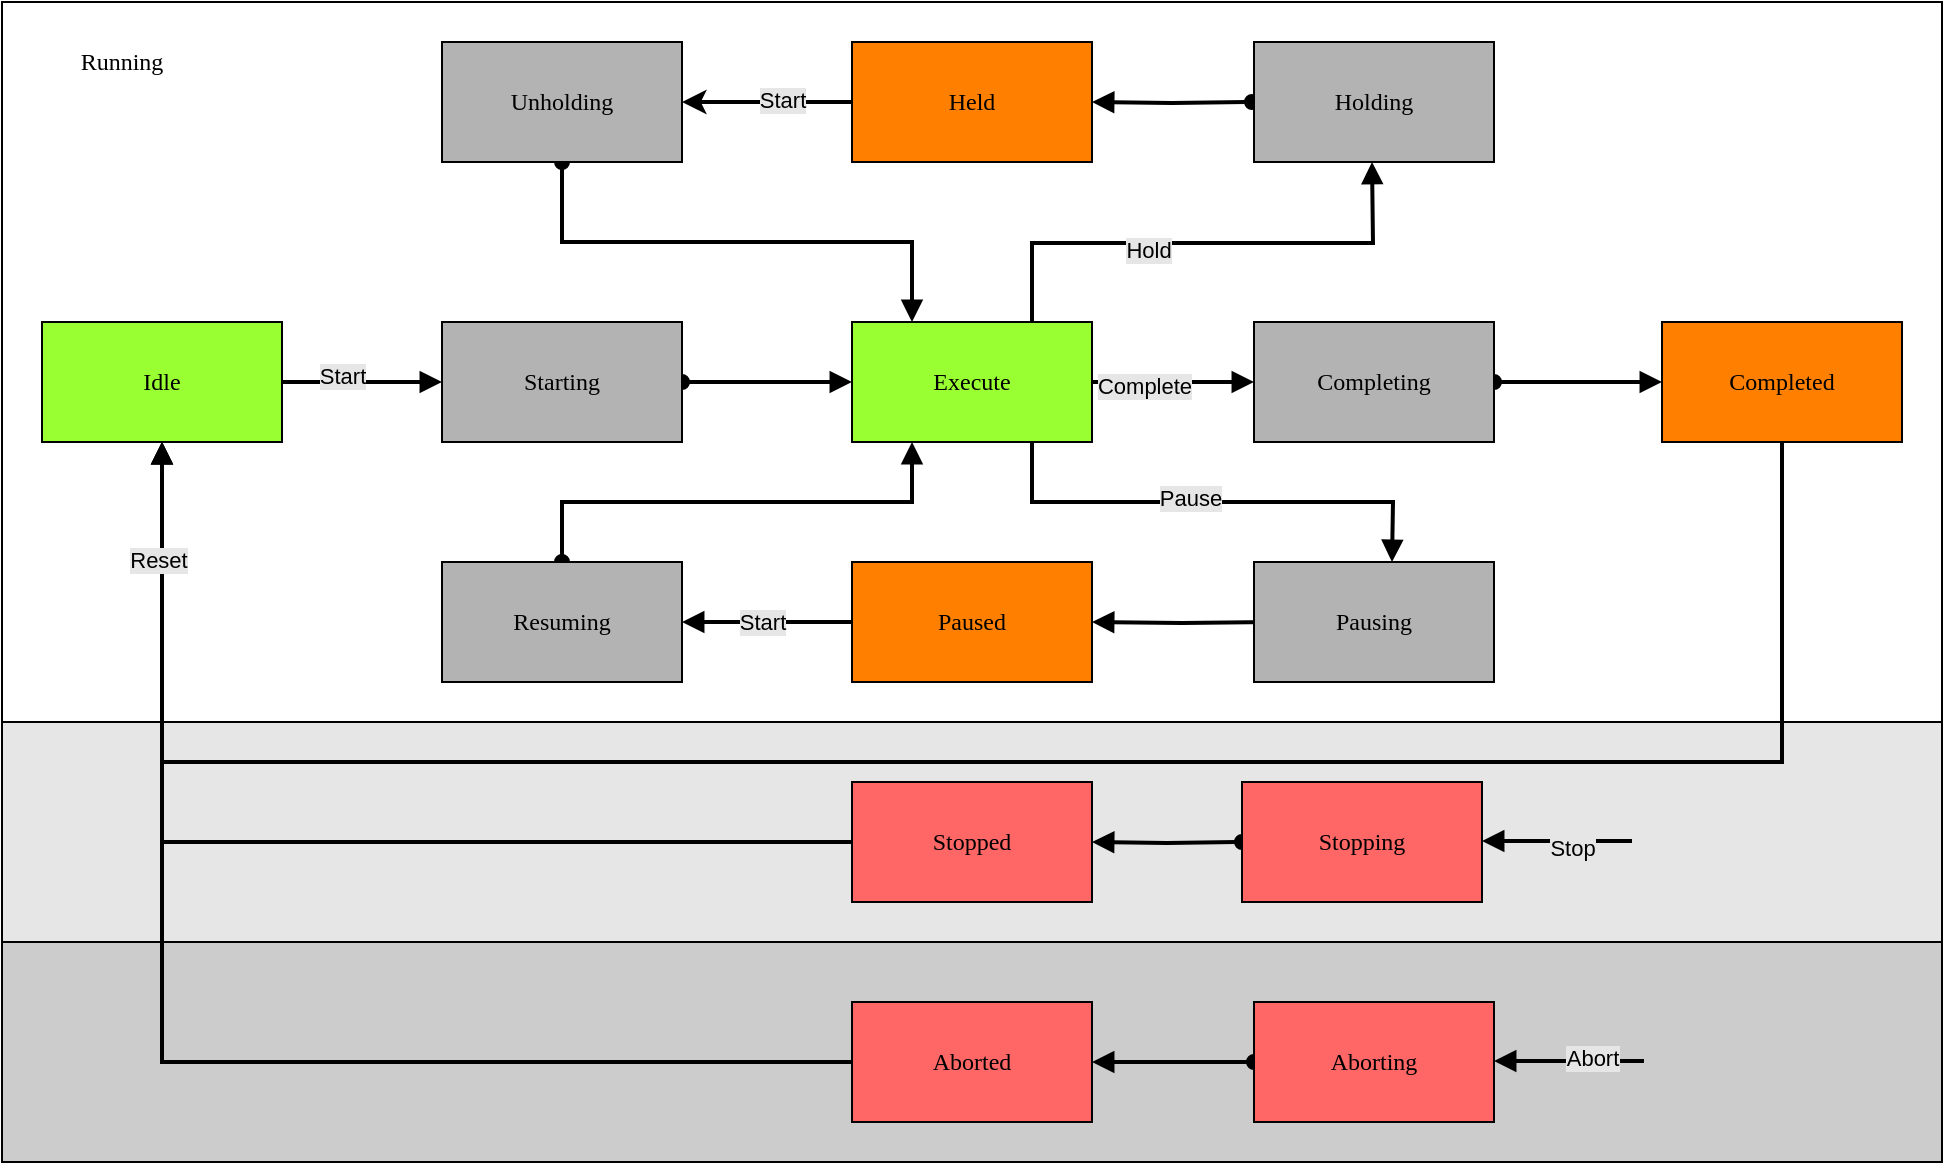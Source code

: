 <mxfile version="24.0.2" type="github" pages="5">
  <diagram name="ISA88" id="58cdce13-f638-feb5-8d6f-7d28b1aa9fa0">
    <mxGraphModel dx="1434" dy="782" grid="1" gridSize="10" guides="1" tooltips="1" connect="1" arrows="1" fold="1" page="1" pageScale="1" pageWidth="1169" pageHeight="827" background="none" math="0" shadow="0">
      <root>
        <mxCell id="0" />
        <mxCell id="1" parent="0" />
        <mxCell id="aAmiJ_XI5m1NhXgfSYHL-29" value="" style="rounded=0;whiteSpace=wrap;html=1;fontFamily=Helvetica;fontSize=11;fontColor=default;labelBackgroundColor=default;fillColor=#CCCCCC;" parent="1" vertex="1">
          <mxGeometry x="80" y="550" width="970" height="110" as="geometry" />
        </mxCell>
        <mxCell id="aAmiJ_XI5m1NhXgfSYHL-28" value="" style="rounded=0;whiteSpace=wrap;html=1;fontFamily=Helvetica;fontSize=11;fontColor=default;labelBackgroundColor=default;fillColor=#E6E6E6;" parent="1" vertex="1">
          <mxGeometry x="80" y="440" width="970" height="110" as="geometry" />
        </mxCell>
        <mxCell id="aAmiJ_XI5m1NhXgfSYHL-25" value="" style="rounded=0;whiteSpace=wrap;html=1;fontFamily=Helvetica;fontSize=11;fontColor=default;labelBackgroundColor=default;fillColor=#FFFFFF;" parent="1" vertex="1">
          <mxGeometry x="80" y="80" width="970" height="360" as="geometry" />
        </mxCell>
        <mxCell id="aAmiJ_XI5m1NhXgfSYHL-9" value="" style="edgeStyle=orthogonalEdgeStyle;rounded=0;orthogonalLoop=1;jettySize=auto;html=1;strokeWidth=2;" parent="1" source="382b91b5511bd0f7-7" target="aAmiJ_XI5m1NhXgfSYHL-3" edge="1">
          <mxGeometry relative="1" as="geometry" />
        </mxCell>
        <mxCell id="382b91b5511bd0f7-7" value="Held" style="rounded=0;whiteSpace=wrap;html=1;arcSize=24;fillColor=#FF8000;strokeColor=#000000;shadow=0;comic=0;labelBackgroundColor=none;fontFamily=Verdana;fontSize=12;fontColor=#000000;align=center;rotation=0;" parent="1" vertex="1">
          <mxGeometry x="505" y="100" width="120" height="60" as="geometry" />
        </mxCell>
        <mxCell id="qw5E-p2FazVa0dcF7oxH-25" style="edgeStyle=orthogonalEdgeStyle;rounded=0;orthogonalLoop=1;jettySize=auto;html=1;entryX=0.5;entryY=1;entryDx=0;entryDy=0;strokeColor=default;align=center;verticalAlign=middle;fontFamily=Helvetica;fontSize=11;fontColor=default;labelBackgroundColor=default;endArrow=block;endFill=1;exitX=0.75;exitY=0;exitDx=0;exitDy=0;strokeWidth=2;" parent="1" source="382b91b5511bd0f7-10" edge="1">
          <mxGeometry relative="1" as="geometry">
            <mxPoint x="765" y="160" as="targetPoint" />
          </mxGeometry>
        </mxCell>
        <mxCell id="aAmiJ_XI5m1NhXgfSYHL-33" value="Hold" style="edgeLabel;html=1;align=center;verticalAlign=middle;resizable=0;points=[];fontFamily=Helvetica;fontSize=11;fontColor=default;labelBackgroundColor=#E6E6E6;" parent="qw5E-p2FazVa0dcF7oxH-25" vertex="1" connectable="0">
          <mxGeometry x="-0.23" y="-2" relative="1" as="geometry">
            <mxPoint x="1" y="1" as="offset" />
          </mxGeometry>
        </mxCell>
        <mxCell id="aAmiJ_XI5m1NhXgfSYHL-14" style="edgeStyle=orthogonalEdgeStyle;rounded=0;orthogonalLoop=1;jettySize=auto;html=1;exitX=1;exitY=0.5;exitDx=0;exitDy=0;entryX=0;entryY=0.5;entryDx=0;entryDy=0;strokeColor=default;align=center;verticalAlign=middle;fontFamily=Helvetica;fontSize=11;fontColor=default;labelBackgroundColor=default;endArrow=block;endFill=1;strokeWidth=2;" parent="1" source="382b91b5511bd0f7-10" target="aAmiJ_XI5m1NhXgfSYHL-12" edge="1">
          <mxGeometry relative="1" as="geometry" />
        </mxCell>
        <mxCell id="aAmiJ_XI5m1NhXgfSYHL-36" value="Complete" style="edgeLabel;html=1;align=center;verticalAlign=middle;resizable=0;points=[];fontFamily=Helvetica;fontSize=11;fontColor=default;labelBackgroundColor=#E6E6E6;" parent="aAmiJ_XI5m1NhXgfSYHL-14" vertex="1" connectable="0">
          <mxGeometry x="-0.358" y="-2" relative="1" as="geometry">
            <mxPoint as="offset" />
          </mxGeometry>
        </mxCell>
        <mxCell id="382b91b5511bd0f7-10" value="Execute" style="rounded=0;whiteSpace=wrap;html=1;arcSize=24;fillColor=#99FF33;strokeColor=#000000;shadow=0;comic=0;labelBackgroundColor=none;fontFamily=Verdana;fontSize=12;fontColor=#000000;align=center;" parent="1" vertex="1">
          <mxGeometry x="505" y="240" width="120" height="60" as="geometry" />
        </mxCell>
        <mxCell id="qw5E-p2FazVa0dcF7oxH-10" value="Paused" style="rounded=0;whiteSpace=wrap;html=1;arcSize=24;fillColor=#FF8000;strokeColor=#000000;shadow=0;comic=0;labelBackgroundColor=none;fontFamily=Verdana;fontSize=12;fontColor=#000000;align=center;" parent="1" vertex="1">
          <mxGeometry x="505" y="360" width="120" height="60" as="geometry" />
        </mxCell>
        <mxCell id="qw5E-p2FazVa0dcF7oxH-51" value="" style="edgeStyle=orthogonalEdgeStyle;rounded=0;orthogonalLoop=1;jettySize=auto;html=1;strokeColor=default;align=center;verticalAlign=middle;fontFamily=Helvetica;fontSize=11;fontColor=default;labelBackgroundColor=default;endArrow=block;endFill=1;strokeWidth=2;startArrow=oval;startFill=1;" parent="1" target="382b91b5511bd0f7-7" edge="1">
          <mxGeometry relative="1" as="geometry">
            <mxPoint x="705" y="130" as="sourcePoint" />
          </mxGeometry>
        </mxCell>
        <mxCell id="qw5E-p2FazVa0dcF7oxH-49" value="" style="edgeStyle=orthogonalEdgeStyle;rounded=0;orthogonalLoop=1;jettySize=auto;html=1;strokeColor=default;align=center;verticalAlign=middle;fontFamily=Helvetica;fontSize=11;fontColor=default;labelBackgroundColor=default;endArrow=block;endFill=1;strokeWidth=2;" parent="1" target="qw5E-p2FazVa0dcF7oxH-10" edge="1">
          <mxGeometry relative="1" as="geometry">
            <mxPoint x="715" y="390" as="sourcePoint" />
          </mxGeometry>
        </mxCell>
        <mxCell id="qw5E-p2FazVa0dcF7oxH-26" style="edgeStyle=orthogonalEdgeStyle;rounded=0;orthogonalLoop=1;jettySize=auto;html=1;entryX=0.5;entryY=0;entryDx=0;entryDy=0;strokeColor=default;align=center;verticalAlign=middle;fontFamily=Helvetica;fontSize=11;fontColor=default;labelBackgroundColor=default;endArrow=block;endFill=1;exitX=0.75;exitY=1;exitDx=0;exitDy=0;strokeWidth=2;" parent="1" source="382b91b5511bd0f7-10" edge="1">
          <mxGeometry relative="1" as="geometry">
            <mxPoint x="775" y="360" as="targetPoint" />
          </mxGeometry>
        </mxCell>
        <mxCell id="aAmiJ_XI5m1NhXgfSYHL-34" value="Pause" style="edgeLabel;html=1;align=center;verticalAlign=middle;resizable=0;points=[];fontFamily=Helvetica;fontSize=11;fontColor=default;labelBackgroundColor=#E6E6E6;" parent="qw5E-p2FazVa0dcF7oxH-26" vertex="1" connectable="0">
          <mxGeometry x="-0.094" y="2" relative="1" as="geometry">
            <mxPoint as="offset" />
          </mxGeometry>
        </mxCell>
        <mxCell id="qw5E-p2FazVa0dcF7oxH-29" value="" style="edgeStyle=orthogonalEdgeStyle;rounded=0;orthogonalLoop=1;jettySize=auto;html=1;strokeColor=default;align=center;verticalAlign=middle;fontFamily=Helvetica;fontSize=11;fontColor=default;labelBackgroundColor=default;endArrow=block;endFill=1;entryX=0;entryY=0.5;entryDx=0;entryDy=0;strokeWidth=2;" parent="1" source="qw5E-p2FazVa0dcF7oxH-27" target="aAmiJ_XI5m1NhXgfSYHL-1" edge="1">
          <mxGeometry relative="1" as="geometry">
            <mxPoint x="225" y="270" as="targetPoint" />
          </mxGeometry>
        </mxCell>
        <mxCell id="aAmiJ_XI5m1NhXgfSYHL-31" value="Start" style="edgeLabel;html=1;align=center;verticalAlign=middle;resizable=0;points=[];fontFamily=Helvetica;fontSize=11;fontColor=default;labelBackgroundColor=#E6E6E6;" parent="qw5E-p2FazVa0dcF7oxH-29" vertex="1" connectable="0">
          <mxGeometry x="-0.25" y="3" relative="1" as="geometry">
            <mxPoint as="offset" />
          </mxGeometry>
        </mxCell>
        <mxCell id="qw5E-p2FazVa0dcF7oxH-27" value="Idle" style="rounded=0;whiteSpace=wrap;html=1;arcSize=24;fillColor=#99FF33;strokeColor=#000000;shadow=0;comic=0;labelBackgroundColor=none;fontFamily=Verdana;fontSize=12;fontColor=#000000;align=center;" parent="1" vertex="1">
          <mxGeometry x="100" y="240" width="120" height="60" as="geometry" />
        </mxCell>
        <mxCell id="qw5E-p2FazVa0dcF7oxH-45" style="edgeStyle=orthogonalEdgeStyle;rounded=0;orthogonalLoop=1;jettySize=auto;html=1;entryX=0.5;entryY=1;entryDx=0;entryDy=0;strokeColor=default;align=center;verticalAlign=middle;fontFamily=Helvetica;fontSize=11;fontColor=default;labelBackgroundColor=default;endArrow=block;endFill=1;strokeWidth=2;" parent="1" source="qw5E-p2FazVa0dcF7oxH-32" target="qw5E-p2FazVa0dcF7oxH-27" edge="1">
          <mxGeometry relative="1" as="geometry">
            <mxPoint x="95" y="420" as="targetPoint" />
          </mxGeometry>
        </mxCell>
        <mxCell id="qw5E-p2FazVa0dcF7oxH-32" value="Stopped" style="rounded=0;whiteSpace=wrap;html=1;arcSize=24;fillColor=#FF6666;strokeColor=#000000;shadow=0;comic=0;labelBackgroundColor=none;fontFamily=Verdana;fontSize=12;fontColor=#000000;align=center;" parent="1" vertex="1">
          <mxGeometry x="505" y="470" width="120" height="60" as="geometry" />
        </mxCell>
        <mxCell id="qw5E-p2FazVa0dcF7oxH-46" style="edgeStyle=orthogonalEdgeStyle;rounded=0;orthogonalLoop=1;jettySize=auto;html=1;strokeColor=default;align=center;verticalAlign=middle;fontFamily=Helvetica;fontSize=11;fontColor=default;labelBackgroundColor=default;endArrow=block;endFill=1;entryX=0.5;entryY=1;entryDx=0;entryDy=0;strokeWidth=2;" parent="1" source="qw5E-p2FazVa0dcF7oxH-33" target="qw5E-p2FazVa0dcF7oxH-27" edge="1">
          <mxGeometry relative="1" as="geometry">
            <mxPoint x="95" y="420.0" as="targetPoint" />
          </mxGeometry>
        </mxCell>
        <mxCell id="qw5E-p2FazVa0dcF7oxH-33" value="Aborted" style="rounded=0;whiteSpace=wrap;html=1;arcSize=24;fillColor=#FF6666;strokeColor=#000000;shadow=0;comic=0;labelBackgroundColor=none;fontFamily=Verdana;fontSize=12;fontColor=#000000;align=center;" parent="1" vertex="1">
          <mxGeometry x="505" y="580" width="120" height="60" as="geometry" />
        </mxCell>
        <mxCell id="aAmiJ_XI5m1NhXgfSYHL-19" style="edgeStyle=orthogonalEdgeStyle;rounded=0;orthogonalLoop=1;jettySize=auto;html=1;exitX=0.5;exitY=1;exitDx=0;exitDy=0;entryX=0.5;entryY=1;entryDx=0;entryDy=0;strokeColor=default;align=center;verticalAlign=middle;fontFamily=Helvetica;fontSize=11;fontColor=default;labelBackgroundColor=default;endArrow=block;endFill=1;strokeWidth=2;" parent="1" source="qw5E-p2FazVa0dcF7oxH-34" target="qw5E-p2FazVa0dcF7oxH-27" edge="1">
          <mxGeometry relative="1" as="geometry">
            <Array as="points">
              <mxPoint x="970" y="460" />
              <mxPoint x="160" y="460" />
            </Array>
          </mxGeometry>
        </mxCell>
        <mxCell id="aAmiJ_XI5m1NhXgfSYHL-39" value="Reset" style="edgeLabel;html=1;align=center;verticalAlign=middle;resizable=0;points=[];fontFamily=Helvetica;fontSize=11;fontColor=default;labelBackgroundColor=#E6E6E6;" parent="aAmiJ_XI5m1NhXgfSYHL-19" vertex="1" connectable="0">
          <mxGeometry x="0.896" y="2" relative="1" as="geometry">
            <mxPoint as="offset" />
          </mxGeometry>
        </mxCell>
        <mxCell id="qw5E-p2FazVa0dcF7oxH-34" value="Completed" style="rounded=0;whiteSpace=wrap;html=1;arcSize=24;fillColor=#FF8000;strokeColor=#000000;shadow=0;comic=0;labelBackgroundColor=none;fontFamily=Verdana;fontSize=12;fontColor=#000000;align=center;" parent="1" vertex="1">
          <mxGeometry x="910" y="240" width="120" height="60" as="geometry" />
        </mxCell>
        <mxCell id="qw5E-p2FazVa0dcF7oxH-41" value="" style="edgeStyle=orthogonalEdgeStyle;rounded=0;orthogonalLoop=1;jettySize=auto;html=1;strokeColor=default;align=center;verticalAlign=middle;fontFamily=Helvetica;fontSize=11;fontColor=default;labelBackgroundColor=default;endArrow=block;endFill=1;strokeWidth=2;startArrow=oval;startFill=1;" parent="1" target="qw5E-p2FazVa0dcF7oxH-32" edge="1">
          <mxGeometry relative="1" as="geometry">
            <mxPoint x="700" y="500" as="sourcePoint" />
          </mxGeometry>
        </mxCell>
        <mxCell id="qw5E-p2FazVa0dcF7oxH-43" value="" style="edgeStyle=orthogonalEdgeStyle;rounded=0;orthogonalLoop=1;jettySize=auto;html=1;strokeColor=default;align=center;verticalAlign=middle;fontFamily=Helvetica;fontSize=11;fontColor=default;labelBackgroundColor=default;endArrow=block;endFill=1;strokeWidth=2;startArrow=oval;startFill=1;exitX=0;exitY=0.5;exitDx=0;exitDy=0;" parent="1" source="aAmiJ_XI5m1NhXgfSYHL-21" target="qw5E-p2FazVa0dcF7oxH-33" edge="1">
          <mxGeometry relative="1" as="geometry">
            <mxPoint x="680" y="710" as="sourcePoint" />
          </mxGeometry>
        </mxCell>
        <mxCell id="aAmiJ_XI5m1NhXgfSYHL-18" style="edgeStyle=orthogonalEdgeStyle;rounded=0;orthogonalLoop=1;jettySize=auto;html=1;exitX=1;exitY=0.5;exitDx=0;exitDy=0;entryX=0;entryY=0.5;entryDx=0;entryDy=0;strokeColor=default;align=center;verticalAlign=middle;fontFamily=Helvetica;fontSize=11;fontColor=default;labelBackgroundColor=default;endArrow=block;endFill=1;strokeWidth=2;startArrow=oval;startFill=1;" parent="1" source="aAmiJ_XI5m1NhXgfSYHL-1" target="382b91b5511bd0f7-10" edge="1">
          <mxGeometry relative="1" as="geometry" />
        </mxCell>
        <mxCell id="aAmiJ_XI5m1NhXgfSYHL-1" value="Starting" style="rounded=0;whiteSpace=wrap;html=1;arcSize=24;fillColor=#B3B3B3;strokeColor=#000000;shadow=0;comic=0;labelBackgroundColor=none;fontFamily=Verdana;fontSize=12;fontColor=#000000;align=center;" parent="1" vertex="1">
          <mxGeometry x="300" y="240" width="120" height="60" as="geometry" />
        </mxCell>
        <mxCell id="aAmiJ_XI5m1NhXgfSYHL-2" value="Holding" style="rounded=0;whiteSpace=wrap;html=1;arcSize=24;fillColor=#B3B3B3;strokeColor=#000000;shadow=0;comic=0;labelBackgroundColor=none;fontFamily=Verdana;fontSize=12;fontColor=#000000;align=center;" parent="1" vertex="1">
          <mxGeometry x="706" y="100" width="120" height="60" as="geometry" />
        </mxCell>
        <mxCell id="aAmiJ_XI5m1NhXgfSYHL-16" style="edgeStyle=orthogonalEdgeStyle;rounded=0;orthogonalLoop=1;jettySize=auto;html=1;exitX=0.5;exitY=1;exitDx=0;exitDy=0;entryX=0.25;entryY=0;entryDx=0;entryDy=0;strokeColor=default;align=center;verticalAlign=middle;fontFamily=Helvetica;fontSize=11;fontColor=default;labelBackgroundColor=default;endArrow=block;endFill=1;strokeWidth=2;startArrow=oval;startFill=1;" parent="1" source="aAmiJ_XI5m1NhXgfSYHL-3" target="382b91b5511bd0f7-10" edge="1">
          <mxGeometry relative="1" as="geometry" />
        </mxCell>
        <mxCell id="aAmiJ_XI5m1NhXgfSYHL-32" value="Start" style="edgeLabel;html=1;align=center;verticalAlign=middle;resizable=0;points=[];fontFamily=Helvetica;fontSize=11;fontColor=default;labelBackgroundColor=#E6E6E6;" parent="aAmiJ_XI5m1NhXgfSYHL-16" vertex="1" connectable="0">
          <mxGeometry x="-0.2" relative="1" as="geometry">
            <mxPoint x="48" y="-71" as="offset" />
          </mxGeometry>
        </mxCell>
        <mxCell id="aAmiJ_XI5m1NhXgfSYHL-3" value="Unholding" style="rounded=0;whiteSpace=wrap;html=1;arcSize=24;fillColor=#B3B3B3;strokeColor=#000000;shadow=0;comic=0;labelBackgroundColor=none;fontFamily=Verdana;fontSize=12;fontColor=#000000;align=center;" parent="1" vertex="1">
          <mxGeometry x="300" y="100" width="120" height="60" as="geometry" />
        </mxCell>
        <mxCell id="aAmiJ_XI5m1NhXgfSYHL-4" value="Pausing" style="rounded=0;whiteSpace=wrap;html=1;arcSize=24;fillColor=#B3B3B3;strokeColor=#000000;shadow=0;comic=0;labelBackgroundColor=none;fontFamily=Verdana;fontSize=12;fontColor=#000000;align=center;" parent="1" vertex="1">
          <mxGeometry x="706" y="360" width="120" height="60" as="geometry" />
        </mxCell>
        <mxCell id="aAmiJ_XI5m1NhXgfSYHL-6" value="" style="edgeStyle=orthogonalEdgeStyle;rounded=0;orthogonalLoop=1;jettySize=auto;html=1;strokeColor=default;align=center;verticalAlign=middle;fontFamily=Helvetica;fontSize=11;fontColor=default;labelBackgroundColor=default;endArrow=block;endFill=1;strokeWidth=2;" parent="1" source="qw5E-p2FazVa0dcF7oxH-10" target="aAmiJ_XI5m1NhXgfSYHL-5" edge="1">
          <mxGeometry relative="1" as="geometry">
            <mxPoint x="505" y="390" as="sourcePoint" />
            <mxPoint x="285" y="300" as="targetPoint" />
          </mxGeometry>
        </mxCell>
        <mxCell id="aAmiJ_XI5m1NhXgfSYHL-17" style="edgeStyle=orthogonalEdgeStyle;rounded=0;orthogonalLoop=1;jettySize=auto;html=1;exitX=0.5;exitY=0;exitDx=0;exitDy=0;entryX=0.25;entryY=1;entryDx=0;entryDy=0;strokeColor=default;align=center;verticalAlign=middle;fontFamily=Helvetica;fontSize=11;fontColor=default;labelBackgroundColor=default;endArrow=block;endFill=1;strokeWidth=2;startArrow=oval;startFill=1;" parent="1" source="aAmiJ_XI5m1NhXgfSYHL-5" target="382b91b5511bd0f7-10" edge="1">
          <mxGeometry relative="1" as="geometry" />
        </mxCell>
        <mxCell id="aAmiJ_XI5m1NhXgfSYHL-35" value="Start" style="edgeLabel;html=1;align=center;verticalAlign=middle;resizable=0;points=[];fontFamily=Helvetica;fontSize=11;fontColor=default;labelBackgroundColor=#E6E6E6;" parent="aAmiJ_XI5m1NhXgfSYHL-17" vertex="1" connectable="0">
          <mxGeometry x="0.038" y="2" relative="1" as="geometry">
            <mxPoint x="8" y="62" as="offset" />
          </mxGeometry>
        </mxCell>
        <mxCell id="aAmiJ_XI5m1NhXgfSYHL-5" value="Resuming" style="rounded=0;whiteSpace=wrap;html=1;arcSize=24;fillColor=#B3B3B3;strokeColor=#000000;shadow=0;comic=0;labelBackgroundColor=none;fontFamily=Verdana;fontSize=12;fontColor=#000000;align=center;" parent="1" vertex="1">
          <mxGeometry x="300" y="360" width="120" height="60" as="geometry" />
        </mxCell>
        <mxCell id="aAmiJ_XI5m1NhXgfSYHL-15" value="" style="edgeStyle=orthogonalEdgeStyle;rounded=0;orthogonalLoop=1;jettySize=auto;html=1;strokeColor=default;align=center;verticalAlign=middle;fontFamily=Helvetica;fontSize=11;fontColor=default;labelBackgroundColor=default;endArrow=block;endFill=1;strokeWidth=2;startArrow=oval;startFill=1;" parent="1" source="aAmiJ_XI5m1NhXgfSYHL-12" target="qw5E-p2FazVa0dcF7oxH-34" edge="1">
          <mxGeometry relative="1" as="geometry" />
        </mxCell>
        <mxCell id="aAmiJ_XI5m1NhXgfSYHL-12" value="Completing" style="rounded=0;whiteSpace=wrap;html=1;arcSize=24;fillColor=#B3B3B3;strokeColor=#000000;shadow=0;comic=0;labelBackgroundColor=none;fontFamily=Verdana;fontSize=12;fontColor=#000000;align=center;" parent="1" vertex="1">
          <mxGeometry x="706" y="240" width="120" height="60" as="geometry" />
        </mxCell>
        <mxCell id="aAmiJ_XI5m1NhXgfSYHL-20" value="Stopping" style="rounded=0;whiteSpace=wrap;html=1;arcSize=24;fillColor=#FF6666;strokeColor=#000000;shadow=0;comic=0;labelBackgroundColor=none;fontFamily=Verdana;fontSize=12;fontColor=#000000;align=center;" parent="1" vertex="1">
          <mxGeometry x="700" y="470" width="120" height="60" as="geometry" />
        </mxCell>
        <mxCell id="aAmiJ_XI5m1NhXgfSYHL-21" value="Aborting" style="rounded=0;whiteSpace=wrap;html=1;arcSize=24;fillColor=#FF6666;strokeColor=#000000;shadow=0;comic=0;labelBackgroundColor=none;fontFamily=Verdana;fontSize=12;fontColor=#000000;align=center;" parent="1" vertex="1">
          <mxGeometry x="706" y="580" width="120" height="60" as="geometry" />
        </mxCell>
        <mxCell id="aAmiJ_XI5m1NhXgfSYHL-22" value="" style="edgeStyle=orthogonalEdgeStyle;rounded=0;orthogonalLoop=1;jettySize=auto;html=1;strokeColor=default;align=center;verticalAlign=middle;fontFamily=Helvetica;fontSize=11;fontColor=default;labelBackgroundColor=default;endArrow=block;endFill=1;strokeWidth=2;" parent="1" edge="1">
          <mxGeometry relative="1" as="geometry">
            <mxPoint x="895" y="499.5" as="sourcePoint" />
            <mxPoint x="820" y="499.5" as="targetPoint" />
          </mxGeometry>
        </mxCell>
        <mxCell id="aAmiJ_XI5m1NhXgfSYHL-37" value="Stop" style="edgeLabel;html=1;align=center;verticalAlign=middle;resizable=0;points=[];fontFamily=Helvetica;fontSize=11;fontColor=default;labelBackgroundColor=#E6E6E6;" parent="aAmiJ_XI5m1NhXgfSYHL-22" vertex="1" connectable="0">
          <mxGeometry x="-0.2" y="3" relative="1" as="geometry">
            <mxPoint as="offset" />
          </mxGeometry>
        </mxCell>
        <mxCell id="aAmiJ_XI5m1NhXgfSYHL-23" value="" style="edgeStyle=orthogonalEdgeStyle;rounded=0;orthogonalLoop=1;jettySize=auto;html=1;strokeColor=default;align=center;verticalAlign=middle;fontFamily=Helvetica;fontSize=11;fontColor=default;labelBackgroundColor=default;endArrow=block;endFill=1;strokeWidth=2;" parent="1" edge="1">
          <mxGeometry relative="1" as="geometry">
            <mxPoint x="901" y="609.5" as="sourcePoint" />
            <mxPoint x="826" y="609.5" as="targetPoint" />
          </mxGeometry>
        </mxCell>
        <mxCell id="aAmiJ_XI5m1NhXgfSYHL-38" value="Abort" style="edgeLabel;html=1;align=center;verticalAlign=middle;resizable=0;points=[];fontFamily=Helvetica;fontSize=11;fontColor=default;labelBackgroundColor=#E6E6E6;" parent="aAmiJ_XI5m1NhXgfSYHL-23" vertex="1" connectable="0">
          <mxGeometry x="-0.307" y="-2" relative="1" as="geometry">
            <mxPoint as="offset" />
          </mxGeometry>
        </mxCell>
        <mxCell id="aAmiJ_XI5m1NhXgfSYHL-27" value="Running" style="rounded=0;whiteSpace=wrap;html=1;arcSize=24;fillColor=none;strokeColor=none;shadow=0;comic=0;labelBackgroundColor=none;fontFamily=Verdana;fontSize=12;fontColor=#000000;align=center;" parent="1" vertex="1">
          <mxGeometry x="80" y="80" width="120" height="60" as="geometry" />
        </mxCell>
      </root>
    </mxGraphModel>
  </diagram>
  <diagram name="Observer" id="914L2Pp38VZ-iM2Vx1l2">
    <mxGraphModel dx="1434" dy="782" grid="1" gridSize="10" guides="1" tooltips="1" connect="1" arrows="1" fold="1" page="1" pageScale="1" pageWidth="1169" pageHeight="827" math="0" shadow="0">
      <root>
        <mxCell id="0" />
        <mxCell id="1" parent="0" />
        <mxCell id="Qbpo_AQR7p0ZwZ3TXR_l-1" value="FB_Observer" style="swimlane;fontStyle=1;align=center;verticalAlign=top;childLayout=stackLayout;horizontal=1;startSize=26;horizontalStack=0;resizeParent=1;resizeParentMax=0;resizeLast=0;collapsible=1;marginBottom=0;whiteSpace=wrap;html=1;fontFamily=Helvetica;fontSize=11;fontColor=default;labelBackgroundColor=default;" parent="1" vertex="1">
          <mxGeometry x="180" y="180" width="160" height="112" as="geometry" />
        </mxCell>
        <mxCell id="Qbpo_AQR7p0ZwZ3TXR_l-3" value="" style="line;strokeWidth=1;fillColor=none;align=left;verticalAlign=middle;spacingTop=-1;spacingLeft=3;spacingRight=3;rotatable=0;labelPosition=right;points=[];portConstraint=eastwest;strokeColor=inherit;fontFamily=Helvetica;fontSize=11;fontColor=default;labelBackgroundColor=default;" parent="Qbpo_AQR7p0ZwZ3TXR_l-1" vertex="1">
          <mxGeometry y="26" width="160" height="8" as="geometry" />
        </mxCell>
        <mxCell id="Qbpo_AQR7p0ZwZ3TXR_l-5" value="+ M_Attach" style="text;strokeColor=none;fillColor=none;align=left;verticalAlign=top;spacingLeft=4;spacingRight=4;overflow=hidden;rotatable=0;points=[[0,0.5],[1,0.5]];portConstraint=eastwest;whiteSpace=wrap;html=1;fontFamily=Helvetica;fontSize=11;fontColor=default;labelBackgroundColor=default;" parent="Qbpo_AQR7p0ZwZ3TXR_l-1" vertex="1">
          <mxGeometry y="34" width="160" height="26" as="geometry" />
        </mxCell>
        <mxCell id="Qbpo_AQR7p0ZwZ3TXR_l-4" value="+ M_Dettach" style="text;strokeColor=none;fillColor=none;align=left;verticalAlign=top;spacingLeft=4;spacingRight=4;overflow=hidden;rotatable=0;points=[[0,0.5],[1,0.5]];portConstraint=eastwest;whiteSpace=wrap;html=1;fontFamily=Helvetica;fontSize=11;fontColor=default;labelBackgroundColor=default;" parent="Qbpo_AQR7p0ZwZ3TXR_l-1" vertex="1">
          <mxGeometry y="60" width="160" height="26" as="geometry" />
        </mxCell>
        <mxCell id="Qbpo_AQR7p0ZwZ3TXR_l-6" value="+ M_Notify" style="text;strokeColor=none;fillColor=none;align=left;verticalAlign=top;spacingLeft=4;spacingRight=4;overflow=hidden;rotatable=0;points=[[0,0.5],[1,0.5]];portConstraint=eastwest;whiteSpace=wrap;html=1;fontFamily=Helvetica;fontSize=11;fontColor=default;labelBackgroundColor=default;" parent="Qbpo_AQR7p0ZwZ3TXR_l-1" vertex="1">
          <mxGeometry y="86" width="160" height="26" as="geometry" />
        </mxCell>
      </root>
    </mxGraphModel>
  </diagram>
  <diagram name="Concept" id="hIiaKfXWYesgnnnfrlfd">
    <mxGraphModel dx="1434" dy="782" grid="1" gridSize="10" guides="1" tooltips="1" connect="1" arrows="1" fold="1" page="1" pageScale="1" pageWidth="1169" pageHeight="827" math="0" shadow="0">
      <root>
        <mxCell id="0" />
        <mxCell id="1" parent="0" />
        <mxCell id="HTkEX30O9q5oVhzSK92n-1" value="Concept" style="swimlane;startSize=20;horizontal=1;containerType=tree;newEdgeStyle={&quot;edgeStyle&quot;:&quot;elbowEdgeStyle&quot;,&quot;startArrow&quot;:&quot;none&quot;,&quot;endArrow&quot;:&quot;none&quot;};" parent="1" vertex="1">
          <mxGeometry x="230" y="150" width="680" height="220" as="geometry" />
        </mxCell>
        <mxCell id="HTkEX30O9q5oVhzSK92n-10" style="edgeStyle=elbowEdgeStyle;rounded=0;orthogonalLoop=1;jettySize=auto;html=1;startArrow=none;endArrow=none;exitX=0.5;exitY=0;exitDx=0;exitDy=0;" parent="HTkEX30O9q5oVhzSK92n-1" source="HTkEX30O9q5oVhzSK92n-7" edge="1">
          <mxGeometry relative="1" as="geometry">
            <mxPoint x="200" y="120" as="targetPoint" />
            <Array as="points">
              <mxPoint x="340" y="130" />
            </Array>
          </mxGeometry>
        </mxCell>
        <mxCell id="HTkEX30O9q5oVhzSK92n-7" value="FB_Cylinder" style="whiteSpace=wrap;html=1;align=center;verticalAlign=middle;treeFolding=1;treeMoving=1;newEdgeStyle={&quot;edgeStyle&quot;:&quot;elbowEdgeStyle&quot;,&quot;startArrow&quot;:&quot;none&quot;,&quot;endArrow&quot;:&quot;none&quot;};" parent="HTkEX30O9q5oVhzSK92n-1" vertex="1">
          <mxGeometry x="290" y="140" width="100" height="60" as="geometry" />
        </mxCell>
        <UserObject label="FB_Component" treeRoot="1" id="HTkEX30O9q5oVhzSK92n-4">
          <mxCell style="whiteSpace=wrap;html=1;align=center;treeFolding=1;treeMoving=1;newEdgeStyle={&quot;edgeStyle&quot;:&quot;elbowEdgeStyle&quot;,&quot;startArrow&quot;:&quot;none&quot;,&quot;endArrow&quot;:&quot;none&quot;};" parent="HTkEX30O9q5oVhzSK92n-1" vertex="1">
            <mxGeometry x="280" y="40" width="120" height="60" as="geometry" />
          </mxCell>
        </UserObject>
        <mxCell id="HTkEX30O9q5oVhzSK92n-3" value="" style="edgeStyle=elbowEdgeStyle;elbow=vertical;sourcePerimeterSpacing=0;targetPerimeterSpacing=0;startArrow=none;endArrow=none;rounded=0;curved=0;" parent="HTkEX30O9q5oVhzSK92n-1" source="HTkEX30O9q5oVhzSK92n-4" target="HTkEX30O9q5oVhzSK92n-6" edge="1">
          <mxGeometry relative="1" as="geometry" />
        </mxCell>
        <mxCell id="HTkEX30O9q5oVhzSK92n-6" value="FB_Cylinder" style="whiteSpace=wrap;html=1;align=center;verticalAlign=middle;treeFolding=1;treeMoving=1;newEdgeStyle={&quot;edgeStyle&quot;:&quot;elbowEdgeStyle&quot;,&quot;startArrow&quot;:&quot;none&quot;,&quot;endArrow&quot;:&quot;none&quot;};" parent="HTkEX30O9q5oVhzSK92n-1" vertex="1">
          <mxGeometry x="150" y="140" width="100" height="60" as="geometry" />
        </mxCell>
        <mxCell id="HTkEX30O9q5oVhzSK92n-2" value="" style="edgeStyle=elbowEdgeStyle;elbow=vertical;sourcePerimeterSpacing=0;targetPerimeterSpacing=0;startArrow=none;endArrow=none;rounded=0;curved=0;" parent="HTkEX30O9q5oVhzSK92n-1" source="HTkEX30O9q5oVhzSK92n-4" target="HTkEX30O9q5oVhzSK92n-5" edge="1">
          <mxGeometry relative="1" as="geometry" />
        </mxCell>
        <mxCell id="HTkEX30O9q5oVhzSK92n-5" value="FB_Axis" style="whiteSpace=wrap;html=1;align=center;verticalAlign=middle;treeFolding=1;treeMoving=1;newEdgeStyle={&quot;edgeStyle&quot;:&quot;elbowEdgeStyle&quot;,&quot;startArrow&quot;:&quot;none&quot;,&quot;endArrow&quot;:&quot;none&quot;};" parent="HTkEX30O9q5oVhzSK92n-1" vertex="1">
          <mxGeometry x="10" y="140" width="100" height="60" as="geometry" />
        </mxCell>
        <mxCell id="HTkEX30O9q5oVhzSK92n-12" style="edgeStyle=elbowEdgeStyle;rounded=0;orthogonalLoop=1;jettySize=auto;html=1;startArrow=none;endArrow=none;exitX=0.5;exitY=0;exitDx=0;exitDy=0;" parent="HTkEX30O9q5oVhzSK92n-1" source="HTkEX30O9q5oVhzSK92n-11" edge="1">
          <mxGeometry relative="1" as="geometry">
            <mxPoint x="270" y="120" as="targetPoint" />
            <Array as="points">
              <mxPoint x="480" y="130" />
            </Array>
          </mxGeometry>
        </mxCell>
        <mxCell id="HTkEX30O9q5oVhzSK92n-11" value="FB_Contactor" style="whiteSpace=wrap;html=1;align=center;verticalAlign=middle;treeFolding=1;treeMoving=1;newEdgeStyle={&quot;edgeStyle&quot;:&quot;elbowEdgeStyle&quot;,&quot;startArrow&quot;:&quot;none&quot;,&quot;endArrow&quot;:&quot;none&quot;};" parent="HTkEX30O9q5oVhzSK92n-1" vertex="1">
          <mxGeometry x="430" y="140" width="100" height="60" as="geometry" />
        </mxCell>
        <mxCell id="HTkEX30O9q5oVhzSK92n-14" style="edgeStyle=elbowEdgeStyle;rounded=0;orthogonalLoop=1;jettySize=auto;html=1;startArrow=none;endArrow=none;exitX=0.5;exitY=0;exitDx=0;exitDy=0;" parent="HTkEX30O9q5oVhzSK92n-1" source="HTkEX30O9q5oVhzSK92n-13" edge="1">
          <mxGeometry relative="1" as="geometry">
            <mxPoint x="340" y="120" as="targetPoint" />
            <Array as="points">
              <mxPoint x="620" y="120" />
            </Array>
          </mxGeometry>
        </mxCell>
        <mxCell id="HTkEX30O9q5oVhzSK92n-13" value="FB_Motor" style="whiteSpace=wrap;html=1;align=center;verticalAlign=middle;treeFolding=1;treeMoving=1;newEdgeStyle={&quot;edgeStyle&quot;:&quot;elbowEdgeStyle&quot;,&quot;startArrow&quot;:&quot;none&quot;,&quot;endArrow&quot;:&quot;none&quot;};" parent="HTkEX30O9q5oVhzSK92n-1" vertex="1">
          <mxGeometry x="570" y="140" width="100" height="60" as="geometry" />
        </mxCell>
      </root>
    </mxGraphModel>
  </diagram>
  <diagram name="ClassDiagramm" id="V2hrDt4HMz5xzXOxVcgy">
    <mxGraphModel dx="1434" dy="782" grid="1" gridSize="10" guides="1" tooltips="1" connect="1" arrows="1" fold="1" page="1" pageScale="1" pageWidth="1169" pageHeight="827" math="0" shadow="0">
      <root>
        <mxCell id="0" />
        <mxCell id="1" parent="0" />
        <mxCell id="Qbpo_AQR7p0ZwZ3TXR_l-1" value="FB_Observer" style="swimlane;fontStyle=1;align=center;verticalAlign=top;childLayout=stackLayout;horizontal=1;startSize=26;horizontalStack=0;resizeParent=1;resizeParentMax=0;resizeLast=0;collapsible=1;marginBottom=0;whiteSpace=wrap;html=1;fontFamily=Helvetica;fontSize=11;fontColor=default;labelBackgroundColor=default;" parent="1" vertex="1">
          <mxGeometry x="425" y="120" width="160" height="112" as="geometry" />
        </mxCell>
        <mxCell id="Qbpo_AQR7p0ZwZ3TXR_l-3" value="" style="line;strokeWidth=1;fillColor=none;align=left;verticalAlign=middle;spacingTop=-1;spacingLeft=3;spacingRight=3;rotatable=0;labelPosition=right;points=[];portConstraint=eastwest;strokeColor=inherit;fontFamily=Helvetica;fontSize=11;fontColor=default;labelBackgroundColor=default;" parent="Qbpo_AQR7p0ZwZ3TXR_l-1" vertex="1">
          <mxGeometry y="26" width="160" height="8" as="geometry" />
        </mxCell>
        <mxCell id="Qbpo_AQR7p0ZwZ3TXR_l-5" value="+ M_Attach" style="text;strokeColor=none;fillColor=none;align=left;verticalAlign=top;spacingLeft=4;spacingRight=4;overflow=hidden;rotatable=0;points=[[0,0.5],[1,0.5]];portConstraint=eastwest;whiteSpace=wrap;html=1;fontFamily=Helvetica;fontSize=11;fontColor=default;labelBackgroundColor=default;" parent="Qbpo_AQR7p0ZwZ3TXR_l-1" vertex="1">
          <mxGeometry y="34" width="160" height="26" as="geometry" />
        </mxCell>
        <mxCell id="Qbpo_AQR7p0ZwZ3TXR_l-4" value="+ M_Dettach" style="text;strokeColor=none;fillColor=none;align=left;verticalAlign=top;spacingLeft=4;spacingRight=4;overflow=hidden;rotatable=0;points=[[0,0.5],[1,0.5]];portConstraint=eastwest;whiteSpace=wrap;html=1;fontFamily=Helvetica;fontSize=11;fontColor=default;labelBackgroundColor=default;" parent="Qbpo_AQR7p0ZwZ3TXR_l-1" vertex="1">
          <mxGeometry y="60" width="160" height="26" as="geometry" />
        </mxCell>
        <mxCell id="Qbpo_AQR7p0ZwZ3TXR_l-6" value="+ M_Notify" style="text;strokeColor=none;fillColor=none;align=left;verticalAlign=top;spacingLeft=4;spacingRight=4;overflow=hidden;rotatable=0;points=[[0,0.5],[1,0.5]];portConstraint=eastwest;whiteSpace=wrap;html=1;fontFamily=Helvetica;fontSize=11;fontColor=default;labelBackgroundColor=default;" parent="Qbpo_AQR7p0ZwZ3TXR_l-1" vertex="1">
          <mxGeometry y="86" width="160" height="26" as="geometry" />
        </mxCell>
        <mxCell id="0tdX4Zs2UTPxNcRnrTzF-1" value="FB_Comonent" style="swimlane;fontStyle=1;align=center;verticalAlign=top;childLayout=stackLayout;horizontal=1;startSize=26;horizontalStack=0;resizeParent=1;resizeParentMax=0;resizeLast=0;collapsible=1;marginBottom=0;whiteSpace=wrap;html=1;fontFamily=Helvetica;fontSize=11;fontColor=default;labelBackgroundColor=default;fillColor=default;" parent="1" vertex="1">
          <mxGeometry x="110" y="120" width="160" height="206" as="geometry" />
        </mxCell>
        <mxCell id="0tdX4Zs2UTPxNcRnrTzF-5" value="+ P_Observer" style="text;strokeColor=none;fillColor=none;align=left;verticalAlign=top;spacingLeft=4;spacingRight=4;overflow=hidden;rotatable=0;points=[[0,0.5],[1,0.5]];portConstraint=eastwest;whiteSpace=wrap;html=1;fontFamily=Helvetica;fontSize=11;fontColor=default;labelBackgroundColor=default;" parent="0tdX4Zs2UTPxNcRnrTzF-1" vertex="1">
          <mxGeometry y="26" width="160" height="26" as="geometry" />
        </mxCell>
        <mxCell id="0tdX4Zs2UTPxNcRnrTzF-7" value="+ P_Event" style="text;strokeColor=none;fillColor=none;align=left;verticalAlign=top;spacingLeft=4;spacingRight=4;overflow=hidden;rotatable=0;points=[[0,0.5],[1,0.5]];portConstraint=eastwest;whiteSpace=wrap;html=1;fontFamily=Helvetica;fontSize=11;fontColor=default;labelBackgroundColor=default;" parent="0tdX4Zs2UTPxNcRnrTzF-1" vertex="1">
          <mxGeometry y="52" width="160" height="26" as="geometry" />
        </mxCell>
        <mxCell id="SXqQzHBppp00uCxAiMKt-13" value="+ P_Sequence" style="text;strokeColor=none;fillColor=none;align=left;verticalAlign=top;spacingLeft=4;spacingRight=4;overflow=hidden;rotatable=0;points=[[0,0.5],[1,0.5]];portConstraint=eastwest;whiteSpace=wrap;html=1;fontFamily=Helvetica;fontSize=11;fontColor=default;labelBackgroundColor=default;" vertex="1" parent="0tdX4Zs2UTPxNcRnrTzF-1">
          <mxGeometry y="78" width="160" height="26" as="geometry" />
        </mxCell>
        <mxCell id="0tdX4Zs2UTPxNcRnrTzF-8" value="+ P_State" style="text;strokeColor=none;fillColor=none;align=left;verticalAlign=top;spacingLeft=4;spacingRight=4;overflow=hidden;rotatable=0;points=[[0,0.5],[1,0.5]];portConstraint=eastwest;whiteSpace=wrap;html=1;fontFamily=Helvetica;fontSize=11;fontColor=default;labelBackgroundColor=default;" parent="0tdX4Zs2UTPxNcRnrTzF-1" vertex="1">
          <mxGeometry y="104" width="160" height="26" as="geometry" />
        </mxCell>
        <mxCell id="0tdX4Zs2UTPxNcRnrTzF-2" value="" style="line;strokeWidth=1;fillColor=none;align=left;verticalAlign=middle;spacingTop=-1;spacingLeft=3;spacingRight=3;rotatable=0;labelPosition=right;points=[];portConstraint=eastwest;strokeColor=inherit;fontFamily=Helvetica;fontSize=11;fontColor=default;labelBackgroundColor=default;" parent="0tdX4Zs2UTPxNcRnrTzF-1" vertex="1">
          <mxGeometry y="130" width="160" height="8" as="geometry" />
        </mxCell>
        <mxCell id="0tdX4Zs2UTPxNcRnrTzF-3" value="+ M_Request()" style="text;strokeColor=none;fillColor=none;align=left;verticalAlign=top;spacingLeft=4;spacingRight=4;overflow=hidden;rotatable=0;points=[[0,0.5],[1,0.5]];portConstraint=eastwest;whiteSpace=wrap;html=1;fontFamily=Helvetica;fontSize=11;fontColor=default;labelBackgroundColor=default;" parent="0tdX4Zs2UTPxNcRnrTzF-1" vertex="1">
          <mxGeometry y="138" width="160" height="26" as="geometry" />
        </mxCell>
        <mxCell id="0tdX4Zs2UTPxNcRnrTzF-4" value="+ M_OnNotify()" style="text;strokeColor=none;fillColor=none;align=left;verticalAlign=top;spacingLeft=4;spacingRight=4;overflow=hidden;rotatable=0;points=[[0,0.5],[1,0.5]];portConstraint=eastwest;whiteSpace=wrap;html=1;fontFamily=Helvetica;fontSize=11;fontColor=default;labelBackgroundColor=default;" parent="0tdX4Zs2UTPxNcRnrTzF-1" vertex="1">
          <mxGeometry y="164" width="160" height="42" as="geometry" />
        </mxCell>
        <mxCell id="0tdX4Zs2UTPxNcRnrTzF-9" style="edgeStyle=orthogonalEdgeStyle;rounded=0;orthogonalLoop=1;jettySize=auto;html=1;entryX=-0.006;entryY=0.125;entryDx=0;entryDy=0;entryPerimeter=0;" parent="1" source="0tdX4Zs2UTPxNcRnrTzF-5" target="Qbpo_AQR7p0ZwZ3TXR_l-1" edge="1">
          <mxGeometry relative="1" as="geometry" />
        </mxCell>
        <mxCell id="0tdX4Zs2UTPxNcRnrTzF-10" value="FB_Event" style="swimlane;fontStyle=1;align=center;verticalAlign=top;childLayout=stackLayout;horizontal=1;startSize=26;horizontalStack=0;resizeParent=1;resizeParentMax=0;resizeLast=0;collapsible=1;marginBottom=0;whiteSpace=wrap;html=1;fontFamily=Helvetica;fontSize=11;fontColor=default;labelBackgroundColor=default;" parent="1" vertex="1">
          <mxGeometry x="425" y="250" width="160" height="294" as="geometry" />
        </mxCell>
        <mxCell id="0tdX4Zs2UTPxNcRnrTzF-16" value="+ P_Logger" style="text;strokeColor=none;fillColor=none;align=left;verticalAlign=top;spacingLeft=4;spacingRight=4;overflow=hidden;rotatable=0;points=[[0,0.5],[1,0.5]];portConstraint=eastwest;whiteSpace=wrap;html=1;fontFamily=Helvetica;fontSize=11;fontColor=default;labelBackgroundColor=default;" parent="0tdX4Zs2UTPxNcRnrTzF-10" vertex="1">
          <mxGeometry y="26" width="160" height="26" as="geometry" />
        </mxCell>
        <mxCell id="0tdX4Zs2UTPxNcRnrTzF-11" value="" style="line;strokeWidth=1;fillColor=none;align=left;verticalAlign=middle;spacingTop=-1;spacingLeft=3;spacingRight=3;rotatable=0;labelPosition=right;points=[];portConstraint=eastwest;strokeColor=inherit;fontFamily=Helvetica;fontSize=11;fontColor=default;labelBackgroundColor=default;" parent="0tdX4Zs2UTPxNcRnrTzF-10" vertex="1">
          <mxGeometry y="52" width="160" height="8" as="geometry" />
        </mxCell>
        <mxCell id="0tdX4Zs2UTPxNcRnrTzF-12" value="+ M_AddSTRING" style="text;strokeColor=none;fillColor=none;align=left;verticalAlign=top;spacingLeft=4;spacingRight=4;overflow=hidden;rotatable=0;points=[[0,0.5],[1,0.5]];portConstraint=eastwest;whiteSpace=wrap;html=1;fontFamily=Helvetica;fontSize=11;fontColor=default;labelBackgroundColor=default;" parent="0tdX4Zs2UTPxNcRnrTzF-10" vertex="1">
          <mxGeometry y="60" width="160" height="26" as="geometry" />
        </mxCell>
        <mxCell id="0tdX4Zs2UTPxNcRnrTzF-13" value="+ M_AddINT" style="text;strokeColor=none;fillColor=none;align=left;verticalAlign=top;spacingLeft=4;spacingRight=4;overflow=hidden;rotatable=0;points=[[0,0.5],[1,0.5]];portConstraint=eastwest;whiteSpace=wrap;html=1;fontFamily=Helvetica;fontSize=11;fontColor=default;labelBackgroundColor=default;" parent="0tdX4Zs2UTPxNcRnrTzF-10" vertex="1">
          <mxGeometry y="86" width="160" height="26" as="geometry" />
        </mxCell>
        <mxCell id="0tdX4Zs2UTPxNcRnrTzF-14" value="+ M_AddREAL" style="text;strokeColor=none;fillColor=none;align=left;verticalAlign=top;spacingLeft=4;spacingRight=4;overflow=hidden;rotatable=0;points=[[0,0.5],[1,0.5]];portConstraint=eastwest;whiteSpace=wrap;html=1;fontFamily=Helvetica;fontSize=11;fontColor=default;labelBackgroundColor=default;" parent="0tdX4Zs2UTPxNcRnrTzF-10" vertex="1">
          <mxGeometry y="112" width="160" height="26" as="geometry" />
        </mxCell>
        <mxCell id="0tdX4Zs2UTPxNcRnrTzF-17" value="+ M_Debug" style="text;strokeColor=none;fillColor=none;align=left;verticalAlign=top;spacingLeft=4;spacingRight=4;overflow=hidden;rotatable=0;points=[[0,0.5],[1,0.5]];portConstraint=eastwest;whiteSpace=wrap;html=1;fontFamily=Helvetica;fontSize=11;fontColor=default;labelBackgroundColor=default;" parent="0tdX4Zs2UTPxNcRnrTzF-10" vertex="1">
          <mxGeometry y="138" width="160" height="26" as="geometry" />
        </mxCell>
        <mxCell id="0tdX4Zs2UTPxNcRnrTzF-18" value="+ M_Information" style="text;strokeColor=none;fillColor=none;align=left;verticalAlign=top;spacingLeft=4;spacingRight=4;overflow=hidden;rotatable=0;points=[[0,0.5],[1,0.5]];portConstraint=eastwest;whiteSpace=wrap;html=1;fontFamily=Helvetica;fontSize=11;fontColor=default;labelBackgroundColor=default;" parent="0tdX4Zs2UTPxNcRnrTzF-10" vertex="1">
          <mxGeometry y="164" width="160" height="26" as="geometry" />
        </mxCell>
        <mxCell id="0tdX4Zs2UTPxNcRnrTzF-20" value="+ M_Warning" style="text;strokeColor=none;fillColor=none;align=left;verticalAlign=top;spacingLeft=4;spacingRight=4;overflow=hidden;rotatable=0;points=[[0,0.5],[1,0.5]];portConstraint=eastwest;whiteSpace=wrap;html=1;fontFamily=Helvetica;fontSize=11;fontColor=default;labelBackgroundColor=default;" parent="0tdX4Zs2UTPxNcRnrTzF-10" vertex="1">
          <mxGeometry y="190" width="160" height="26" as="geometry" />
        </mxCell>
        <mxCell id="0tdX4Zs2UTPxNcRnrTzF-22" value="+ M_StopCycle" style="text;strokeColor=none;fillColor=none;align=left;verticalAlign=top;spacingLeft=4;spacingRight=4;overflow=hidden;rotatable=0;points=[[0,0.5],[1,0.5]];portConstraint=eastwest;whiteSpace=wrap;html=1;fontFamily=Helvetica;fontSize=11;fontColor=default;labelBackgroundColor=default;" parent="0tdX4Zs2UTPxNcRnrTzF-10" vertex="1">
          <mxGeometry y="216" width="160" height="26" as="geometry" />
        </mxCell>
        <mxCell id="0tdX4Zs2UTPxNcRnrTzF-19" value="+ M_Stop" style="text;strokeColor=none;fillColor=none;align=left;verticalAlign=top;spacingLeft=4;spacingRight=4;overflow=hidden;rotatable=0;points=[[0,0.5],[1,0.5]];portConstraint=eastwest;whiteSpace=wrap;html=1;fontFamily=Helvetica;fontSize=11;fontColor=default;labelBackgroundColor=default;" parent="0tdX4Zs2UTPxNcRnrTzF-10" vertex="1">
          <mxGeometry y="242" width="160" height="26" as="geometry" />
        </mxCell>
        <mxCell id="0tdX4Zs2UTPxNcRnrTzF-21" value="+ M_Abort" style="text;strokeColor=none;fillColor=none;align=left;verticalAlign=top;spacingLeft=4;spacingRight=4;overflow=hidden;rotatable=0;points=[[0,0.5],[1,0.5]];portConstraint=eastwest;whiteSpace=wrap;html=1;fontFamily=Helvetica;fontSize=11;fontColor=default;labelBackgroundColor=default;" parent="0tdX4Zs2UTPxNcRnrTzF-10" vertex="1">
          <mxGeometry y="268" width="160" height="26" as="geometry" />
        </mxCell>
        <mxCell id="0tdX4Zs2UTPxNcRnrTzF-15" style="edgeStyle=orthogonalEdgeStyle;rounded=0;orthogonalLoop=1;jettySize=auto;html=1;entryX=-0.006;entryY=0.051;entryDx=0;entryDy=0;entryPerimeter=0;" parent="1" source="0tdX4Zs2UTPxNcRnrTzF-7" target="0tdX4Zs2UTPxNcRnrTzF-10" edge="1">
          <mxGeometry relative="1" as="geometry" />
        </mxCell>
        <mxCell id="SXqQzHBppp00uCxAiMKt-14" value="FB_Sequence" style="swimlane;fontStyle=1;align=center;verticalAlign=top;childLayout=stackLayout;horizontal=1;startSize=26;horizontalStack=0;resizeParent=1;resizeParentMax=0;resizeLast=0;collapsible=1;marginBottom=0;whiteSpace=wrap;html=1;fontFamily=Helvetica;fontSize=11;fontColor=default;labelBackgroundColor=default;" vertex="1" parent="1">
          <mxGeometry x="425" y="560" width="160" height="112" as="geometry" />
        </mxCell>
        <mxCell id="SXqQzHBppp00uCxAiMKt-15" value="" style="line;strokeWidth=1;fillColor=none;align=left;verticalAlign=middle;spacingTop=-1;spacingLeft=3;spacingRight=3;rotatable=0;labelPosition=right;points=[];portConstraint=eastwest;strokeColor=inherit;fontFamily=Helvetica;fontSize=11;fontColor=default;labelBackgroundColor=default;" vertex="1" parent="SXqQzHBppp00uCxAiMKt-14">
          <mxGeometry y="26" width="160" height="8" as="geometry" />
        </mxCell>
        <mxCell id="SXqQzHBppp00uCxAiMKt-16" value="+ M_Attach" style="text;strokeColor=none;fillColor=none;align=left;verticalAlign=top;spacingLeft=4;spacingRight=4;overflow=hidden;rotatable=0;points=[[0,0.5],[1,0.5]];portConstraint=eastwest;whiteSpace=wrap;html=1;fontFamily=Helvetica;fontSize=11;fontColor=default;labelBackgroundColor=default;" vertex="1" parent="SXqQzHBppp00uCxAiMKt-14">
          <mxGeometry y="34" width="160" height="26" as="geometry" />
        </mxCell>
        <mxCell id="SXqQzHBppp00uCxAiMKt-17" value="+ M_Dettach" style="text;strokeColor=none;fillColor=none;align=left;verticalAlign=top;spacingLeft=4;spacingRight=4;overflow=hidden;rotatable=0;points=[[0,0.5],[1,0.5]];portConstraint=eastwest;whiteSpace=wrap;html=1;fontFamily=Helvetica;fontSize=11;fontColor=default;labelBackgroundColor=default;" vertex="1" parent="SXqQzHBppp00uCxAiMKt-14">
          <mxGeometry y="60" width="160" height="26" as="geometry" />
        </mxCell>
        <mxCell id="SXqQzHBppp00uCxAiMKt-18" value="+ M_Notify" style="text;strokeColor=none;fillColor=none;align=left;verticalAlign=top;spacingLeft=4;spacingRight=4;overflow=hidden;rotatable=0;points=[[0,0.5],[1,0.5]];portConstraint=eastwest;whiteSpace=wrap;html=1;fontFamily=Helvetica;fontSize=11;fontColor=default;labelBackgroundColor=default;" vertex="1" parent="SXqQzHBppp00uCxAiMKt-14">
          <mxGeometry y="86" width="160" height="26" as="geometry" />
        </mxCell>
        <mxCell id="SXqQzHBppp00uCxAiMKt-19" style="edgeStyle=orthogonalEdgeStyle;rounded=0;orthogonalLoop=1;jettySize=auto;html=1;entryX=0.006;entryY=0.134;entryDx=0;entryDy=0;entryPerimeter=0;" edge="1" parent="1" source="SXqQzHBppp00uCxAiMKt-13" target="SXqQzHBppp00uCxAiMKt-14">
          <mxGeometry relative="1" as="geometry">
            <mxPoint x="280" y="195" as="sourcePoint" />
            <mxPoint x="350" y="650" as="targetPoint" />
            <Array as="points">
              <mxPoint x="320" y="211" />
              <mxPoint x="320" y="575" />
            </Array>
          </mxGeometry>
        </mxCell>
      </root>
    </mxGraphModel>
  </diagram>
  <diagram name="Seite-3" id="rVFW0f_eSjsmtjAyHpz9">
    <mxGraphModel dx="1434" dy="782" grid="1" gridSize="10" guides="1" tooltips="1" connect="1" arrows="1" fold="1" page="1" pageScale="1" pageWidth="1169" pageHeight="827" math="0" shadow="0">
      <root>
        <mxCell id="0" />
        <mxCell id="1" parent="0" />
        <mxCell id="DDl97dn2cEIXSTNkNCOS-1" value="" style="rounded=0;whiteSpace=wrap;html=1;fontFamily=Helvetica;fontSize=11;fontColor=default;labelBackgroundColor=default;fillColor=none;strokeColor=#808080;" vertex="1" parent="1">
          <mxGeometry x="270" y="90" width="590" height="590" as="geometry" />
        </mxCell>
        <mxCell id="DDl97dn2cEIXSTNkNCOS-2" value="FB_Component" style="swimlane;whiteSpace=wrap;html=1;" vertex="1" parent="1">
          <mxGeometry x="495" y="260" width="140" height="230" as="geometry" />
        </mxCell>
        <mxCell id="DDl97dn2cEIXSTNkNCOS-3" value="FB_Component" style="rounded=0;whiteSpace=wrap;html=1;" vertex="1" parent="DDl97dn2cEIXSTNkNCOS-2">
          <mxGeometry x="10" y="30" width="120" height="30" as="geometry" />
        </mxCell>
        <mxCell id="DDl97dn2cEIXSTNkNCOS-4" value="FB_Component" style="rounded=0;whiteSpace=wrap;html=1;" vertex="1" parent="DDl97dn2cEIXSTNkNCOS-2">
          <mxGeometry x="10" y="110" width="120" height="30" as="geometry" />
        </mxCell>
        <mxCell id="DDl97dn2cEIXSTNkNCOS-5" value="FB_Component" style="rounded=0;whiteSpace=wrap;html=1;" vertex="1" parent="DDl97dn2cEIXSTNkNCOS-2">
          <mxGeometry x="10" y="150" width="120" height="30" as="geometry" />
        </mxCell>
        <mxCell id="DDl97dn2cEIXSTNkNCOS-6" value="FB_Component" style="rounded=0;whiteSpace=wrap;html=1;" vertex="1" parent="DDl97dn2cEIXSTNkNCOS-2">
          <mxGeometry x="10" y="70" width="120" height="30" as="geometry" />
        </mxCell>
        <mxCell id="DDl97dn2cEIXSTNkNCOS-7" value="FB_Component" style="rounded=0;whiteSpace=wrap;html=1;" vertex="1" parent="DDl97dn2cEIXSTNkNCOS-2">
          <mxGeometry x="10" y="190" width="120" height="30" as="geometry" />
        </mxCell>
      </root>
    </mxGraphModel>
  </diagram>
</mxfile>
